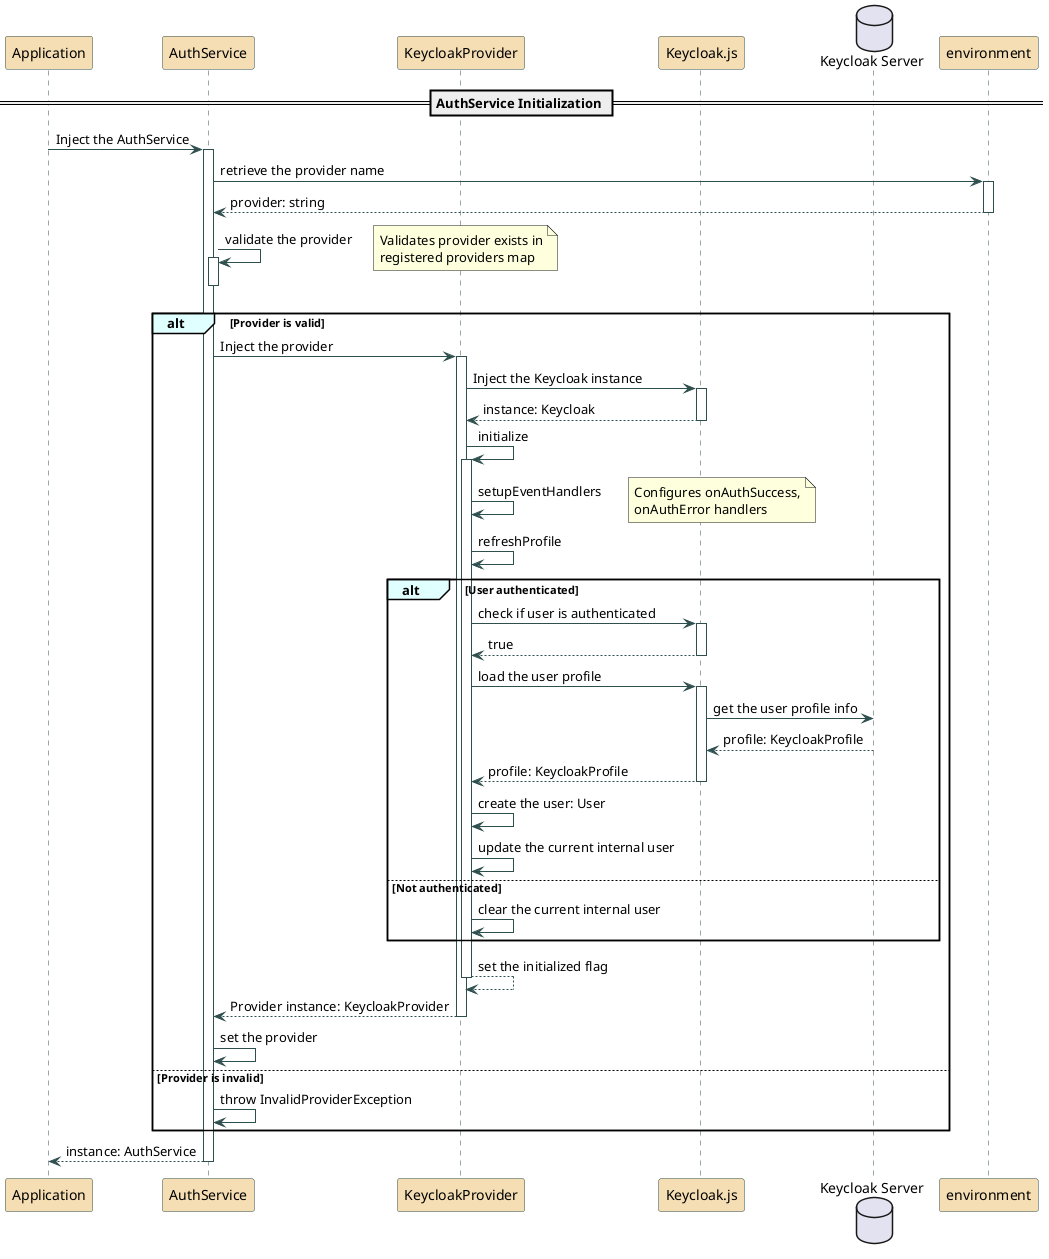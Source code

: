@startuml auth-initialization-sequence

' Color scheme
skinparam sequenceArrowColor DarkSlateGray
skinparam sequenceGroupBackgroundColor LightCyan
skinparam sequenceLifeLineBorderColor DarkSlateGray
skinparam sequenceParticipantBackgroundColor Wheat
skinparam sequenceParticipantBorderColor DarkSlateGray

participant "Application" as App
participant "AuthService" as Auth
participant "KeycloakProvider" as Provider
participant "Keycloak.js" as Keycloak
database "Keycloak Server" as Server
participant "environment" as Env

== AuthService Initialization ==

App -> Auth: Inject the AuthService
activate Auth

Auth -> Env: retrieve the provider name
activate Env
Env --> Auth: provider: string
deactivate Env

Auth -> Auth: validate the provider
activate Auth
note right: Validates provider exists in\nregistered providers map
deactivate Auth

alt Provider is valid
    Auth -> Provider: Inject the provider
    activate Provider
    
    Provider -> Keycloak: Inject the Keycloak instance
    activate Keycloak
    Keycloak --> Provider: instance: Keycloak
    deactivate Keycloak
    
    Provider -> Provider: initialize
    activate Provider
    
    Provider -> Provider: setupEventHandlers
    note right: Configures onAuthSuccess,\nonAuthError handlers
    
    Provider -> Provider: refreshProfile
    
    alt User authenticated
        Provider -> Keycloak: check if user is authenticated
        activate Keycloak
        Keycloak --> Provider: true
        deactivate Keycloak
        
        Provider -> Keycloak: load the user profile
        activate Keycloak
        Keycloak -> Server: get the user profile info
        Server --> Keycloak: profile: KeycloakProfile
        Keycloak --> Provider: profile: KeycloakProfile
        deactivate Keycloak
        
        Provider -> Provider: create the user: User
        Provider -> Provider: update the current internal user
    else Not authenticated
        Provider -> Provider: clear the current internal user
    end
    
    Provider --> Provider: set the initialized flag
    deactivate Provider
    
    Provider --> Auth: Provider instance: KeycloakProvider
    deactivate Provider
    
    Auth -> Auth: set the provider
else Provider is invalid
    Auth -> Auth: throw InvalidProviderException
end

Auth --> App: instance: AuthService
deactivate Auth

@enduml 